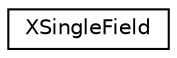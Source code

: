 digraph "Graphical Class Hierarchy"
{
 // LATEX_PDF_SIZE
  edge [fontname="Helvetica",fontsize="10",labelfontname="Helvetica",labelfontsize="10"];
  node [fontname="Helvetica",fontsize="10",shape=record];
  rankdir="LR";
  Node0 [label="XSingleField",height=0.2,width=0.4,color="black", fillcolor="white", style="filled",URL="$classXSingleField.html",tooltip=" "];
}
